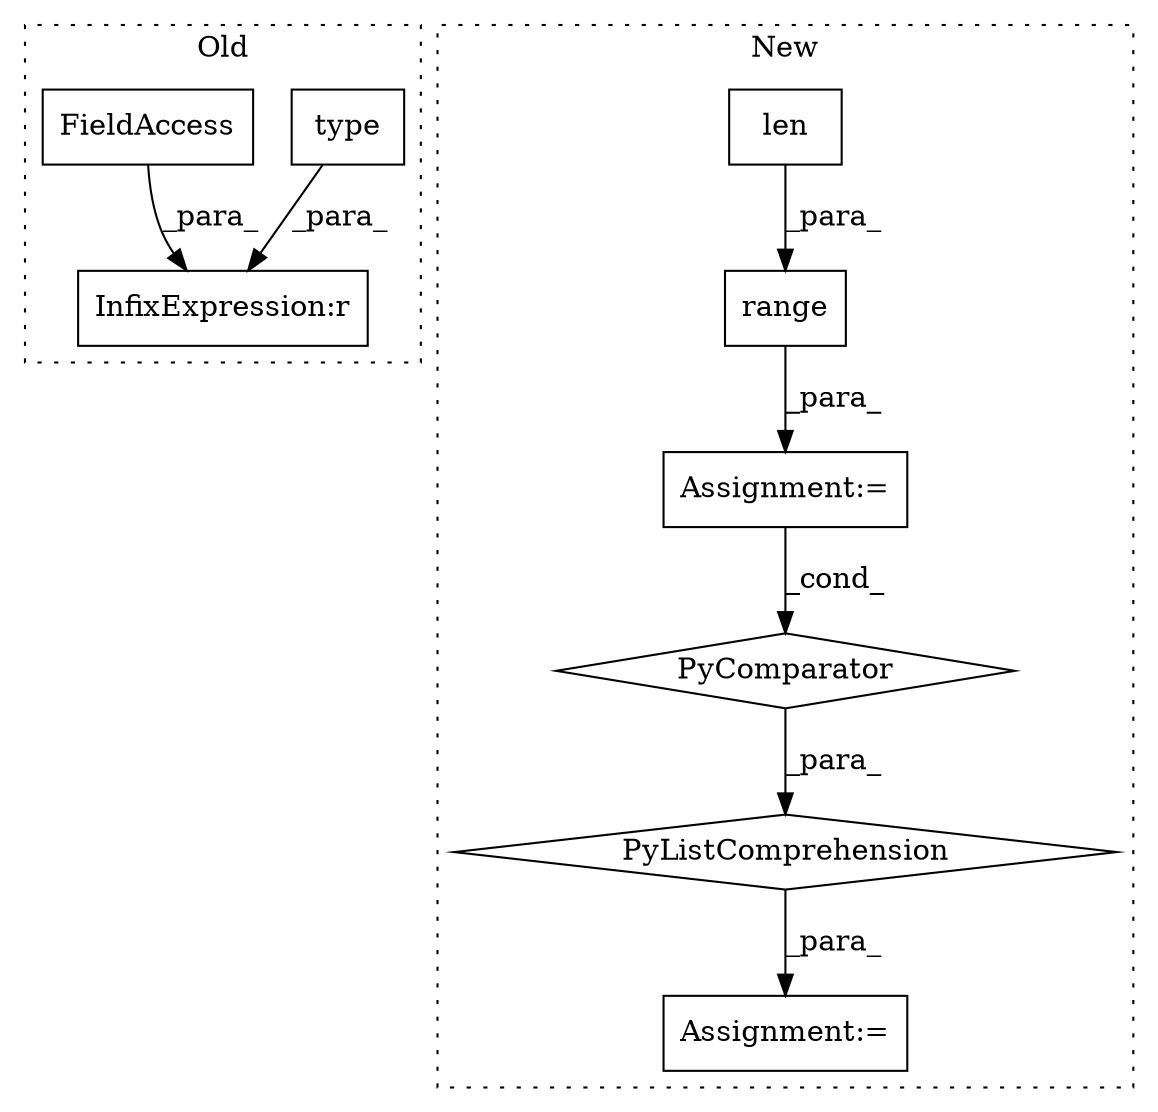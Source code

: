 digraph G {
subgraph cluster0 {
1 [label="type" a="32" s="10579,10589" l="5,1" shape="box"];
6 [label="InfixExpression:r" a="27" s="10590" l="4" shape="box"];
7 [label="FieldAccess" a="22" s="10594" l="4" shape="box"];
label = "Old";
style="dotted";
}
subgraph cluster1 {
2 [label="PyComparator" a="113" s="11040" l="34" shape="diamond"];
3 [label="Assignment:=" a="7" s="11040" l="34" shape="box"];
4 [label="PyListComprehension" a="109" s="10967" l="115" shape="diamond"];
5 [label="Assignment:=" a="7" s="10953" l="14" shape="box"];
8 [label="range" a="32" s="11047,11064" l="6,1" shape="box"];
9 [label="len" a="32" s="11053,11063" l="4,1" shape="box"];
label = "New";
style="dotted";
}
1 -> 6 [label="_para_"];
2 -> 4 [label="_para_"];
3 -> 2 [label="_cond_"];
4 -> 5 [label="_para_"];
7 -> 6 [label="_para_"];
8 -> 3 [label="_para_"];
9 -> 8 [label="_para_"];
}